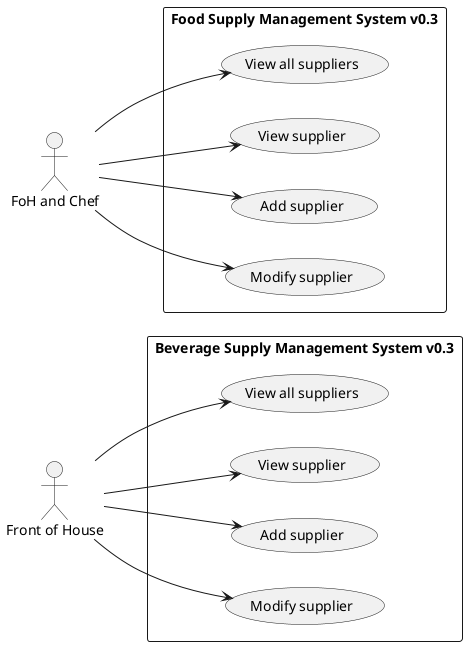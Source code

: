 @startuml

left to right direction

actor "Front of House" as FoH
actor "FoH and Chef" as FC

rectangle "Food Supply Management System v0.3" {
    (View all suppliers) as (RestaurantSupplyAll)
    (View supplier) as (RestaurantSupplyView)
    (Add supplier) as (RestaurantSupplyAdd)
    (Modify supplier) as (RestaurantSupplyUpdate)

    FC --> (RestaurantSupplyAll)
    FC --> (RestaurantSupplyView)
    FC --> (RestaurantSupplyAdd)
    FC --> (RestaurantSupplyUpdate)
}

rectangle "Beverage Supply Management System v0.3" {
    (View all suppliers) as (BarSupplyAll)
    (View supplier) as (BarSupplyView)
    (Add supplier) as (BarSupplyAdd)
    (Modify supplier) as (BarSupplyUpdate)

    FoH --> (BarSupplyAll)
    FoH --> (BarSupplyView)
    FoH --> (BarSupplyAdd)
    FoH --> (BarSupplyUpdate)
}

@enduml
